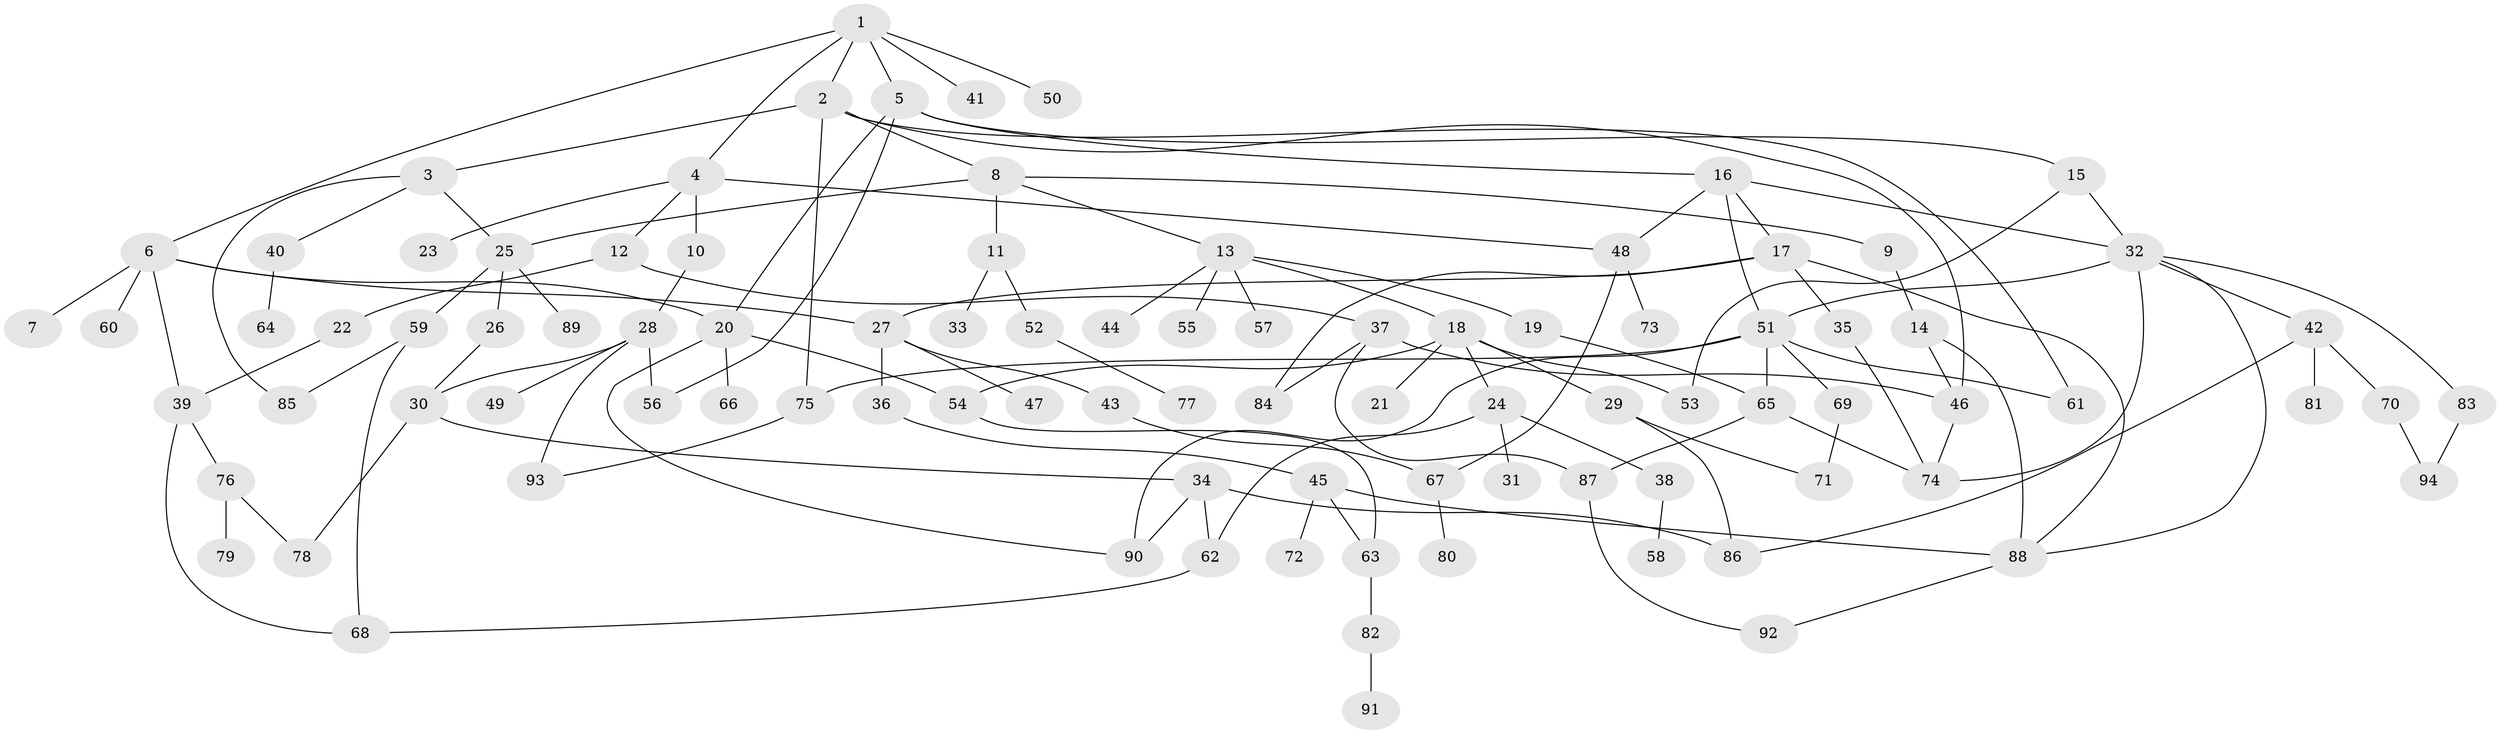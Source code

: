// Generated by graph-tools (version 1.1) at 2025/49/03/09/25 03:49:18]
// undirected, 94 vertices, 132 edges
graph export_dot {
graph [start="1"]
  node [color=gray90,style=filled];
  1;
  2;
  3;
  4;
  5;
  6;
  7;
  8;
  9;
  10;
  11;
  12;
  13;
  14;
  15;
  16;
  17;
  18;
  19;
  20;
  21;
  22;
  23;
  24;
  25;
  26;
  27;
  28;
  29;
  30;
  31;
  32;
  33;
  34;
  35;
  36;
  37;
  38;
  39;
  40;
  41;
  42;
  43;
  44;
  45;
  46;
  47;
  48;
  49;
  50;
  51;
  52;
  53;
  54;
  55;
  56;
  57;
  58;
  59;
  60;
  61;
  62;
  63;
  64;
  65;
  66;
  67;
  68;
  69;
  70;
  71;
  72;
  73;
  74;
  75;
  76;
  77;
  78;
  79;
  80;
  81;
  82;
  83;
  84;
  85;
  86;
  87;
  88;
  89;
  90;
  91;
  92;
  93;
  94;
  1 -- 2;
  1 -- 4;
  1 -- 5;
  1 -- 6;
  1 -- 41;
  1 -- 50;
  2 -- 3;
  2 -- 8;
  2 -- 46;
  2 -- 75;
  2 -- 61;
  3 -- 40;
  3 -- 85;
  3 -- 25;
  4 -- 10;
  4 -- 12;
  4 -- 23;
  4 -- 48;
  5 -- 15;
  5 -- 16;
  5 -- 56;
  5 -- 20;
  6 -- 7;
  6 -- 20;
  6 -- 60;
  6 -- 27;
  6 -- 39;
  8 -- 9;
  8 -- 11;
  8 -- 13;
  8 -- 25;
  9 -- 14;
  10 -- 28;
  11 -- 33;
  11 -- 52;
  12 -- 22;
  12 -- 37;
  13 -- 18;
  13 -- 19;
  13 -- 44;
  13 -- 55;
  13 -- 57;
  14 -- 88;
  14 -- 46;
  15 -- 32;
  15 -- 53;
  16 -- 17;
  16 -- 32;
  16 -- 51;
  16 -- 48;
  17 -- 27;
  17 -- 35;
  17 -- 84;
  17 -- 88;
  18 -- 21;
  18 -- 24;
  18 -- 29;
  18 -- 53;
  18 -- 54;
  19 -- 65;
  20 -- 54;
  20 -- 66;
  20 -- 90;
  22 -- 39;
  24 -- 31;
  24 -- 38;
  24 -- 62;
  25 -- 26;
  25 -- 59;
  25 -- 89;
  26 -- 30;
  27 -- 36;
  27 -- 43;
  27 -- 47;
  28 -- 30;
  28 -- 49;
  28 -- 93;
  28 -- 56;
  29 -- 71;
  29 -- 86;
  30 -- 34;
  30 -- 78;
  32 -- 42;
  32 -- 83;
  32 -- 74;
  32 -- 51;
  32 -- 88;
  34 -- 86;
  34 -- 62;
  34 -- 90;
  35 -- 74;
  36 -- 45;
  37 -- 46;
  37 -- 87;
  37 -- 84;
  38 -- 58;
  39 -- 68;
  39 -- 76;
  40 -- 64;
  42 -- 70;
  42 -- 81;
  42 -- 86;
  43 -- 67;
  45 -- 72;
  45 -- 88;
  45 -- 63;
  46 -- 74;
  48 -- 73;
  48 -- 67;
  51 -- 61;
  51 -- 65;
  51 -- 69;
  51 -- 90;
  51 -- 75;
  52 -- 77;
  54 -- 63;
  59 -- 68;
  59 -- 85;
  62 -- 68;
  63 -- 82;
  65 -- 74;
  65 -- 87;
  67 -- 80;
  69 -- 71;
  70 -- 94;
  75 -- 93;
  76 -- 78;
  76 -- 79;
  82 -- 91;
  83 -- 94;
  87 -- 92;
  88 -- 92;
}
